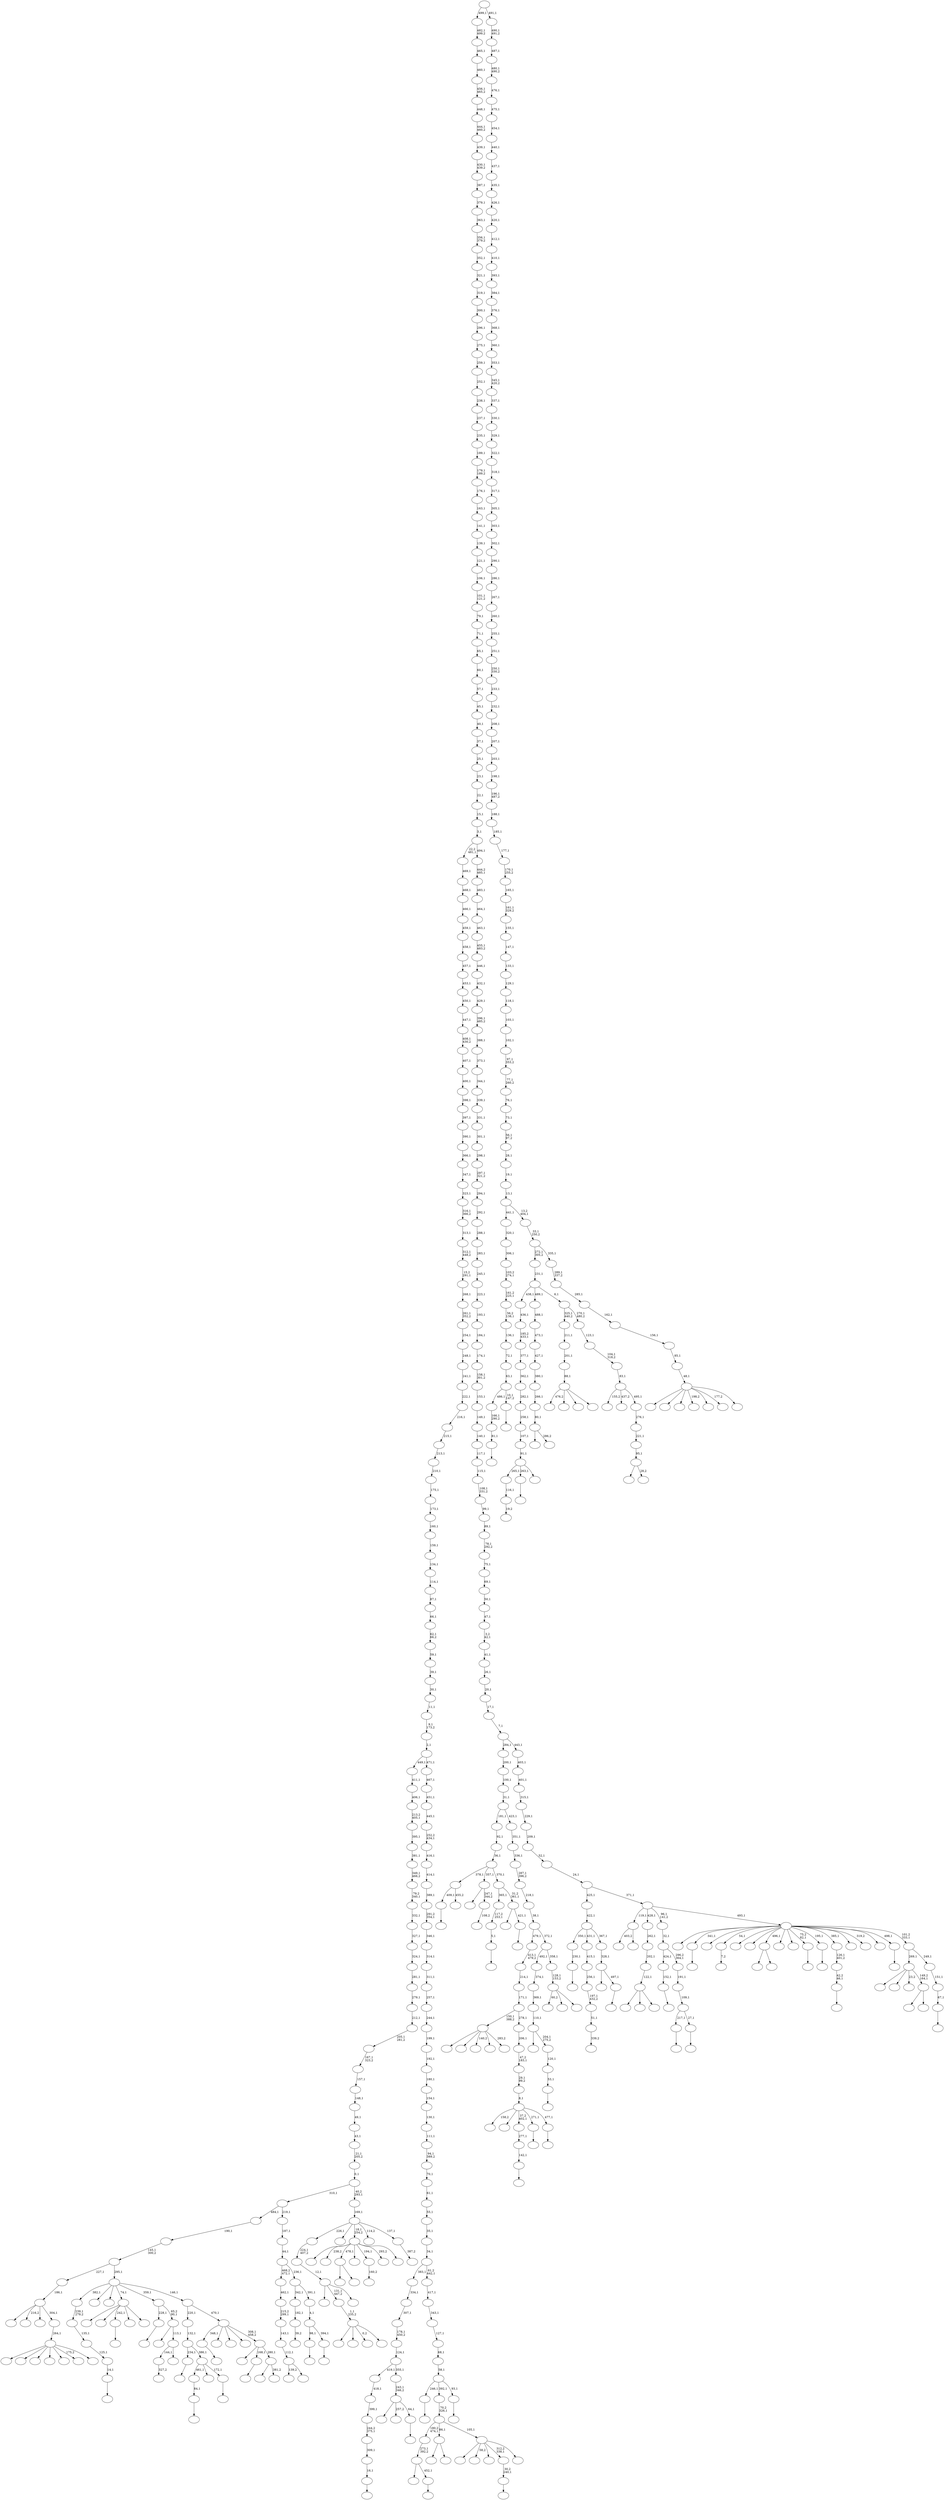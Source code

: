 digraph T {
	650 [label=""]
	649 [label=""]
	648 [label=""]
	647 [label=""]
	646 [label=""]
	645 [label=""]
	644 [label=""]
	643 [label=""]
	642 [label=""]
	641 [label=""]
	640 [label=""]
	639 [label=""]
	638 [label=""]
	637 [label=""]
	636 [label=""]
	635 [label=""]
	634 [label=""]
	633 [label=""]
	632 [label=""]
	631 [label=""]
	630 [label=""]
	629 [label=""]
	628 [label=""]
	627 [label=""]
	626 [label=""]
	625 [label=""]
	624 [label=""]
	623 [label=""]
	622 [label=""]
	621 [label=""]
	620 [label=""]
	619 [label=""]
	618 [label=""]
	617 [label=""]
	616 [label=""]
	615 [label=""]
	614 [label=""]
	613 [label=""]
	612 [label=""]
	611 [label=""]
	610 [label=""]
	609 [label=""]
	608 [label=""]
	607 [label=""]
	606 [label=""]
	605 [label=""]
	604 [label=""]
	603 [label=""]
	602 [label=""]
	601 [label=""]
	600 [label=""]
	599 [label=""]
	598 [label=""]
	597 [label=""]
	596 [label=""]
	595 [label=""]
	594 [label=""]
	593 [label=""]
	592 [label=""]
	591 [label=""]
	590 [label=""]
	589 [label=""]
	588 [label=""]
	587 [label=""]
	586 [label=""]
	585 [label=""]
	584 [label=""]
	583 [label=""]
	582 [label=""]
	581 [label=""]
	580 [label=""]
	579 [label=""]
	578 [label=""]
	577 [label=""]
	576 [label=""]
	575 [label=""]
	574 [label=""]
	573 [label=""]
	572 [label=""]
	571 [label=""]
	570 [label=""]
	569 [label=""]
	568 [label=""]
	567 [label=""]
	566 [label=""]
	565 [label=""]
	564 [label=""]
	563 [label=""]
	562 [label=""]
	561 [label=""]
	560 [label=""]
	559 [label=""]
	558 [label=""]
	557 [label=""]
	556 [label=""]
	555 [label=""]
	554 [label=""]
	553 [label=""]
	552 [label=""]
	551 [label=""]
	550 [label=""]
	549 [label=""]
	548 [label=""]
	547 [label=""]
	546 [label=""]
	545 [label=""]
	544 [label=""]
	543 [label=""]
	542 [label=""]
	541 [label=""]
	540 [label=""]
	539 [label=""]
	538 [label=""]
	537 [label=""]
	536 [label=""]
	535 [label=""]
	534 [label=""]
	533 [label=""]
	532 [label=""]
	531 [label=""]
	530 [label=""]
	529 [label=""]
	528 [label=""]
	527 [label=""]
	526 [label=""]
	525 [label=""]
	524 [label=""]
	523 [label=""]
	522 [label=""]
	521 [label=""]
	520 [label=""]
	519 [label=""]
	518 [label=""]
	517 [label=""]
	516 [label=""]
	515 [label=""]
	514 [label=""]
	513 [label=""]
	512 [label=""]
	511 [label=""]
	510 [label=""]
	509 [label=""]
	508 [label=""]
	507 [label=""]
	506 [label=""]
	505 [label=""]
	504 [label=""]
	503 [label=""]
	502 [label=""]
	501 [label=""]
	500 [label=""]
	499 [label=""]
	498 [label=""]
	497 [label=""]
	496 [label=""]
	495 [label=""]
	494 [label=""]
	493 [label=""]
	492 [label=""]
	491 [label=""]
	490 [label=""]
	489 [label=""]
	488 [label=""]
	487 [label=""]
	486 [label=""]
	485 [label=""]
	484 [label=""]
	483 [label=""]
	482 [label=""]
	481 [label=""]
	480 [label=""]
	479 [label=""]
	478 [label=""]
	477 [label=""]
	476 [label=""]
	475 [label=""]
	474 [label=""]
	473 [label=""]
	472 [label=""]
	471 [label=""]
	470 [label=""]
	469 [label=""]
	468 [label=""]
	467 [label=""]
	466 [label=""]
	465 [label=""]
	464 [label=""]
	463 [label=""]
	462 [label=""]
	461 [label=""]
	460 [label=""]
	459 [label=""]
	458 [label=""]
	457 [label=""]
	456 [label=""]
	455 [label=""]
	454 [label=""]
	453 [label=""]
	452 [label=""]
	451 [label=""]
	450 [label=""]
	449 [label=""]
	448 [label=""]
	447 [label=""]
	446 [label=""]
	445 [label=""]
	444 [label=""]
	443 [label=""]
	442 [label=""]
	441 [label=""]
	440 [label=""]
	439 [label=""]
	438 [label=""]
	437 [label=""]
	436 [label=""]
	435 [label=""]
	434 [label=""]
	433 [label=""]
	432 [label=""]
	431 [label=""]
	430 [label=""]
	429 [label=""]
	428 [label=""]
	427 [label=""]
	426 [label=""]
	425 [label=""]
	424 [label=""]
	423 [label=""]
	422 [label=""]
	421 [label=""]
	420 [label=""]
	419 [label=""]
	418 [label=""]
	417 [label=""]
	416 [label=""]
	415 [label=""]
	414 [label=""]
	413 [label=""]
	412 [label=""]
	411 [label=""]
	410 [label=""]
	409 [label=""]
	408 [label=""]
	407 [label=""]
	406 [label=""]
	405 [label=""]
	404 [label=""]
	403 [label=""]
	402 [label=""]
	401 [label=""]
	400 [label=""]
	399 [label=""]
	398 [label=""]
	397 [label=""]
	396 [label=""]
	395 [label=""]
	394 [label=""]
	393 [label=""]
	392 [label=""]
	391 [label=""]
	390 [label=""]
	389 [label=""]
	388 [label=""]
	387 [label=""]
	386 [label=""]
	385 [label=""]
	384 [label=""]
	383 [label=""]
	382 [label=""]
	381 [label=""]
	380 [label=""]
	379 [label=""]
	378 [label=""]
	377 [label=""]
	376 [label=""]
	375 [label=""]
	374 [label=""]
	373 [label=""]
	372 [label=""]
	371 [label=""]
	370 [label=""]
	369 [label=""]
	368 [label=""]
	367 [label=""]
	366 [label=""]
	365 [label=""]
	364 [label=""]
	363 [label=""]
	362 [label=""]
	361 [label=""]
	360 [label=""]
	359 [label=""]
	358 [label=""]
	357 [label=""]
	356 [label=""]
	355 [label=""]
	354 [label=""]
	353 [label=""]
	352 [label=""]
	351 [label=""]
	350 [label=""]
	349 [label=""]
	348 [label=""]
	347 [label=""]
	346 [label=""]
	345 [label=""]
	344 [label=""]
	343 [label=""]
	342 [label=""]
	341 [label=""]
	340 [label=""]
	339 [label=""]
	338 [label=""]
	337 [label=""]
	336 [label=""]
	335 [label=""]
	334 [label=""]
	333 [label=""]
	332 [label=""]
	331 [label=""]
	330 [label=""]
	329 [label=""]
	328 [label=""]
	327 [label=""]
	326 [label=""]
	325 [label=""]
	324 [label=""]
	323 [label=""]
	322 [label=""]
	321 [label=""]
	320 [label=""]
	319 [label=""]
	318 [label=""]
	317 [label=""]
	316 [label=""]
	315 [label=""]
	314 [label=""]
	313 [label=""]
	312 [label=""]
	311 [label=""]
	310 [label=""]
	309 [label=""]
	308 [label=""]
	307 [label=""]
	306 [label=""]
	305 [label=""]
	304 [label=""]
	303 [label=""]
	302 [label=""]
	301 [label=""]
	300 [label=""]
	299 [label=""]
	298 [label=""]
	297 [label=""]
	296 [label=""]
	295 [label=""]
	294 [label=""]
	293 [label=""]
	292 [label=""]
	291 [label=""]
	290 [label=""]
	289 [label=""]
	288 [label=""]
	287 [label=""]
	286 [label=""]
	285 [label=""]
	284 [label=""]
	283 [label=""]
	282 [label=""]
	281 [label=""]
	280 [label=""]
	279 [label=""]
	278 [label=""]
	277 [label=""]
	276 [label=""]
	275 [label=""]
	274 [label=""]
	273 [label=""]
	272 [label=""]
	271 [label=""]
	270 [label=""]
	269 [label=""]
	268 [label=""]
	267 [label=""]
	266 [label=""]
	265 [label=""]
	264 [label=""]
	263 [label=""]
	262 [label=""]
	261 [label=""]
	260 [label=""]
	259 [label=""]
	258 [label=""]
	257 [label=""]
	256 [label=""]
	255 [label=""]
	254 [label=""]
	253 [label=""]
	252 [label=""]
	251 [label=""]
	250 [label=""]
	249 [label=""]
	248 [label=""]
	247 [label=""]
	246 [label=""]
	245 [label=""]
	244 [label=""]
	243 [label=""]
	242 [label=""]
	241 [label=""]
	240 [label=""]
	239 [label=""]
	238 [label=""]
	237 [label=""]
	236 [label=""]
	235 [label=""]
	234 [label=""]
	233 [label=""]
	232 [label=""]
	231 [label=""]
	230 [label=""]
	229 [label=""]
	228 [label=""]
	227 [label=""]
	226 [label=""]
	225 [label=""]
	224 [label=""]
	223 [label=""]
	222 [label=""]
	221 [label=""]
	220 [label=""]
	219 [label=""]
	218 [label=""]
	217 [label=""]
	216 [label=""]
	215 [label=""]
	214 [label=""]
	213 [label=""]
	212 [label=""]
	211 [label=""]
	210 [label=""]
	209 [label=""]
	208 [label=""]
	207 [label=""]
	206 [label=""]
	205 [label=""]
	204 [label=""]
	203 [label=""]
	202 [label=""]
	201 [label=""]
	200 [label=""]
	199 [label=""]
	198 [label=""]
	197 [label=""]
	196 [label=""]
	195 [label=""]
	194 [label=""]
	193 [label=""]
	192 [label=""]
	191 [label=""]
	190 [label=""]
	189 [label=""]
	188 [label=""]
	187 [label=""]
	186 [label=""]
	185 [label=""]
	184 [label=""]
	183 [label=""]
	182 [label=""]
	181 [label=""]
	180 [label=""]
	179 [label=""]
	178 [label=""]
	177 [label=""]
	176 [label=""]
	175 [label=""]
	174 [label=""]
	173 [label=""]
	172 [label=""]
	171 [label=""]
	170 [label=""]
	169 [label=""]
	168 [label=""]
	167 [label=""]
	166 [label=""]
	165 [label=""]
	164 [label=""]
	163 [label=""]
	162 [label=""]
	161 [label=""]
	160 [label=""]
	159 [label=""]
	158 [label=""]
	157 [label=""]
	156 [label=""]
	155 [label=""]
	154 [label=""]
	153 [label=""]
	152 [label=""]
	151 [label=""]
	150 [label=""]
	149 [label=""]
	148 [label=""]
	147 [label=""]
	146 [label=""]
	145 [label=""]
	144 [label=""]
	143 [label=""]
	142 [label=""]
	141 [label=""]
	140 [label=""]
	139 [label=""]
	138 [label=""]
	137 [label=""]
	136 [label=""]
	135 [label=""]
	134 [label=""]
	133 [label=""]
	132 [label=""]
	131 [label=""]
	130 [label=""]
	129 [label=""]
	128 [label=""]
	127 [label=""]
	126 [label=""]
	125 [label=""]
	124 [label=""]
	123 [label=""]
	122 [label=""]
	121 [label=""]
	120 [label=""]
	119 [label=""]
	118 [label=""]
	117 [label=""]
	116 [label=""]
	115 [label=""]
	114 [label=""]
	113 [label=""]
	112 [label=""]
	111 [label=""]
	110 [label=""]
	109 [label=""]
	108 [label=""]
	107 [label=""]
	106 [label=""]
	105 [label=""]
	104 [label=""]
	103 [label=""]
	102 [label=""]
	101 [label=""]
	100 [label=""]
	99 [label=""]
	98 [label=""]
	97 [label=""]
	96 [label=""]
	95 [label=""]
	94 [label=""]
	93 [label=""]
	92 [label=""]
	91 [label=""]
	90 [label=""]
	89 [label=""]
	88 [label=""]
	87 [label=""]
	86 [label=""]
	85 [label=""]
	84 [label=""]
	83 [label=""]
	82 [label=""]
	81 [label=""]
	80 [label=""]
	79 [label=""]
	78 [label=""]
	77 [label=""]
	76 [label=""]
	75 [label=""]
	74 [label=""]
	73 [label=""]
	72 [label=""]
	71 [label=""]
	70 [label=""]
	69 [label=""]
	68 [label=""]
	67 [label=""]
	66 [label=""]
	65 [label=""]
	64 [label=""]
	63 [label=""]
	62 [label=""]
	61 [label=""]
	60 [label=""]
	59 [label=""]
	58 [label=""]
	57 [label=""]
	56 [label=""]
	55 [label=""]
	54 [label=""]
	53 [label=""]
	52 [label=""]
	51 [label=""]
	50 [label=""]
	49 [label=""]
	48 [label=""]
	47 [label=""]
	46 [label=""]
	45 [label=""]
	44 [label=""]
	43 [label=""]
	42 [label=""]
	41 [label=""]
	40 [label=""]
	39 [label=""]
	38 [label=""]
	37 [label=""]
	36 [label=""]
	35 [label=""]
	34 [label=""]
	33 [label=""]
	32 [label=""]
	31 [label=""]
	30 [label=""]
	29 [label=""]
	28 [label=""]
	27 [label=""]
	26 [label=""]
	25 [label=""]
	24 [label=""]
	23 [label=""]
	22 [label=""]
	21 [label=""]
	20 [label=""]
	19 [label=""]
	18 [label=""]
	17 [label=""]
	16 [label=""]
	15 [label=""]
	14 [label=""]
	13 [label=""]
	12 [label=""]
	11 [label=""]
	10 [label=""]
	9 [label=""]
	8 [label=""]
	7 [label=""]
	6 [label=""]
	5 [label=""]
	4 [label=""]
	3 [label=""]
	2 [label=""]
	1 [label=""]
	0 [label=""]
	648 -> 649 [label=""]
	645 -> 646 [label=""]
	638 -> 639 [label="7,2"]
	633 -> 634 [label="19,2"]
	632 -> 633 [label="116,1"]
	621 -> 622 [label=""]
	620 -> 621 [label="84,1"]
	618 -> 619 [label=""]
	617 -> 618 [label="14,1"]
	616 -> 617 [label="125,1"]
	615 -> 616 [label="135,1"]
	614 -> 615 [label="239,1\n279,2"]
	612 -> 613 [label=""]
	606 -> 607 [label=""]
	605 -> 606 [label="5,1"]
	604 -> 605 [label="117,2\n253,1"]
	600 -> 645 [label="409,1"]
	600 -> 601 [label="455,2"]
	598 -> 631 [label=""]
	598 -> 599 [label=""]
	593 -> 594 [label=""]
	580 -> 581 [label=""]
	577 -> 578 [label=""]
	576 -> 577 [label="142,1"]
	575 -> 576 [label="277,1"]
	571 -> 572 [label=""]
	570 -> 571 [label="16,1"]
	569 -> 570 [label="309,1"]
	568 -> 569 [label="244,2\n375,1"]
	567 -> 568 [label="399,1"]
	566 -> 567 [label="418,1"]
	560 -> 602 [label=""]
	560 -> 596 [label=""]
	560 -> 574 [label="0,2"]
	560 -> 561 [label=""]
	559 -> 560 [label="1,1\n235,2"]
	556 -> 557 [label=""]
	555 -> 556 [label="152,1"]
	553 -> 610 [label="403,2"]
	553 -> 554 [label=""]
	549 -> 550 [label=""]
	545 -> 546 [label=""]
	544 -> 545 [label="230,1"]
	542 -> 543 [label="339,2"]
	541 -> 542 [label="51,1"]
	540 -> 541 [label="197,1\n432,2"]
	539 -> 540 [label="256,1"]
	538 -> 539 [label="415,1"]
	536 -> 537 [label=""]
	535 -> 597 [label=""]
	535 -> 536 [label="452,1"]
	534 -> 535 [label="273,1\n392,2"]
	531 -> 532 [label=""]
	530 -> 531 [label="81,1"]
	529 -> 530 [label="166,1\n290,2"]
	527 -> 528 [label=""]
	524 -> 525 [label=""]
	519 -> 632 [label="265,1"]
	519 -> 549 [label="263,1"]
	519 -> 520 [label=""]
	518 -> 519 [label="91,1"]
	517 -> 518 [label="107,1"]
	516 -> 517 [label="258,1"]
	515 -> 516 [label="282,1"]
	514 -> 515 [label="362,1"]
	513 -> 514 [label="377,1"]
	512 -> 513 [label="185,2\n433,1"]
	511 -> 512 [label="436,1"]
	508 -> 644 [label=""]
	508 -> 509 [label=""]
	506 -> 590 [label=""]
	506 -> 507 [label="286,2"]
	505 -> 506 [label="80,1"]
	504 -> 505 [label="266,1"]
	503 -> 504 [label="380,1"]
	502 -> 503 [label="427,1"]
	501 -> 502 [label="473,1"]
	500 -> 501 [label="488,1"]
	495 -> 496 [label=""]
	494 -> 548 [label=""]
	494 -> 495 [label="497,1"]
	493 -> 494 [label="328,1"]
	492 -> 544 [label="350,1"]
	492 -> 538 [label="431,1"]
	492 -> 493 [label="367,1"]
	491 -> 492 [label="422,1"]
	489 -> 490 [label=""]
	487 -> 637 [label=""]
	487 -> 559 [label="131,1\n447,2"]
	487 -> 488 [label=""]
	486 -> 487 [label="12,1"]
	485 -> 486 [label="224,1\n407,2"]
	482 -> 483 [label="108,2"]
	481 -> 521 [label=""]
	481 -> 482 [label="247,1\n344,2"]
	478 -> 479 [label=""]
	475 -> 476 [label=""]
	472 -> 473 [label="39,2"]
	471 -> 472 [label="182,1"]
	469 -> 636 [label="476,2"]
	469 -> 523 [label=""]
	469 -> 474 [label=""]
	469 -> 470 [label=""]
	468 -> 469 [label="88,1"]
	467 -> 468 [label="201,1"]
	466 -> 467 [label="211,1"]
	463 -> 464 [label="160,2"]
	461 -> 462 [label=""]
	459 -> 460 [label=""]
	458 -> 459 [label="42,2\n46,1"]
	457 -> 458 [label="126,1\n401,2"]
	454 -> 522 [label=""]
	454 -> 455 [label="28,2"]
	453 -> 454 [label="95,1"]
	452 -> 453 [label="221,1"]
	451 -> 452 [label="276,1"]
	450 -> 588 [label="155,2"]
	450 -> 552 [label="437,2"]
	450 -> 451 [label="495,1"]
	449 -> 450 [label="83,1"]
	448 -> 449 [label="104,1\n318,2"]
	447 -> 448 [label="123,1"]
	446 -> 466 [label="325,1\n440,2"]
	446 -> 447 [label="270,1\n480,2"]
	445 -> 511 [label="438,1"]
	445 -> 500 [label="489,1"]
	445 -> 446 [label="6,1"]
	444 -> 445 [label="231,1"]
	442 -> 443 [label=""]
	440 -> 441 [label=""]
	439 -> 609 [label=""]
	439 -> 583 [label="257,2"]
	439 -> 440 [label="64,1"]
	438 -> 439 [label="243,1\n346,2"]
	437 -> 566 [label="419,1"]
	437 -> 438 [label="355,1"]
	436 -> 437 [label="124,1"]
	435 -> 436 [label="178,1\n450,2"]
	434 -> 435 [label="307,1"]
	433 -> 434 [label="334,1"]
	429 -> 629 [label=""]
	429 -> 499 [label=""]
	429 -> 430 [label=""]
	428 -> 429 [label="122,1"]
	427 -> 428 [label="202,1"]
	426 -> 427 [label="262,1"]
	424 -> 425 [label=""]
	421 -> 584 [label=""]
	421 -> 422 [label=""]
	418 -> 547 [label="139,2"]
	418 -> 419 [label=""]
	417 -> 418 [label="112,1"]
	416 -> 417 [label="143,1"]
	415 -> 416 [label="215,2\n299,1"]
	414 -> 415 [label="462,1"]
	412 -> 413 [label=""]
	411 -> 612 [label="217,1"]
	411 -> 412 [label="27,1"]
	410 -> 411 [label="109,1"]
	409 -> 410 [label="191,1"]
	408 -> 555 [label="424,1"]
	408 -> 409 [label="296,2\n364,1"]
	407 -> 408 [label="32,1"]
	405 -> 406 [label=""]
	404 -> 405 [label="30,2\n240,1"]
	399 -> 400 [label=""]
	398 -> 628 [label=""]
	398 -> 399 [label="421,1"]
	397 -> 604 [label="365,1"]
	397 -> 398 [label="31,2\n361,1"]
	396 -> 600 [label="378,1"]
	396 -> 481 [label="357,1"]
	396 -> 397 [label="370,1"]
	395 -> 396 [label="36,1"]
	394 -> 395 [label="92,1"]
	386 -> 387 [label=""]
	385 -> 620 [label="461,1"]
	385 -> 431 [label=""]
	385 -> 386 [label="172,1"]
	384 -> 478 [label="234,1"]
	384 -> 385 [label="386,1"]
	383 -> 384 [label="132,1"]
	381 -> 647 [label=""]
	381 -> 642 [label=""]
	381 -> 551 [label="140,2"]
	381 -> 497 [label=""]
	381 -> 382 [label="283,2"]
	378 -> 379 [label="327,2"]
	376 -> 377 [label=""]
	375 -> 376 [label="53,1"]
	374 -> 375 [label="120,1"]
	373 -> 562 [label=""]
	373 -> 374 [label="204,1\n275,2"]
	372 -> 373 [label="110,1"]
	371 -> 372 [label="369,1"]
	370 -> 371 [label="374,1"]
	368 -> 626 [label=""]
	368 -> 624 [label=""]
	368 -> 563 [label=""]
	368 -> 558 [label=""]
	368 -> 477 [label=""]
	368 -> 389 [label="175,2"]
	368 -> 369 [label=""]
	367 -> 368 [label="264,1"]
	366 -> 641 [label=""]
	366 -> 623 [label="216,2"]
	366 -> 432 [label=""]
	366 -> 367 [label="304,1"]
	365 -> 366 [label="186,1"]
	362 -> 363 [label=""]
	360 -> 627 [label=""]
	360 -> 582 [label=""]
	360 -> 580 [label="242,1"]
	360 -> 465 [label=""]
	360 -> 361 [label=""]
	358 -> 378 [label="144,1"]
	358 -> 359 [label=""]
	357 -> 573 [label=""]
	357 -> 358 [label="113,1"]
	356 -> 442 [label="228,1"]
	356 -> 357 [label="65,2\n90,1"]
	354 -> 608 [label=""]
	354 -> 586 [label="238,2"]
	354 -> 508 [label="478,1"]
	354 -> 484 [label=""]
	354 -> 463 [label="194,1"]
	354 -> 391 [label="293,2"]
	354 -> 355 [label=""]
	352 -> 353 [label=""]
	351 -> 611 [label="158,2"]
	351 -> 595 [label=""]
	351 -> 575 [label="37,2\n402,1"]
	351 -> 424 [label="271,1"]
	351 -> 352 [label="477,1"]
	350 -> 351 [label="8,1"]
	349 -> 350 [label="29,1\n99,2"]
	348 -> 349 [label="47,2\n183,1"]
	347 -> 348 [label="206,1"]
	346 -> 381 [label="150,1\n388,2"]
	346 -> 347 [label="278,1"]
	345 -> 346 [label="171,1"]
	344 -> 345 [label="214,1"]
	343 -> 344 [label="413,1\n479,2"]
	341 -> 589 [label=""]
	341 -> 342 [label="381,2"]
	340 -> 533 [label=""]
	340 -> 524 [label="168,1"]
	340 -> 341 [label="280,1"]
	339 -> 593 [label="348,1"]
	339 -> 591 [label=""]
	339 -> 510 [label=""]
	339 -> 401 [label=""]
	339 -> 340 [label="308,1\n458,2"]
	338 -> 383 [label="220,1"]
	338 -> 339 [label="470,1"]
	337 -> 614 [label="382,1"]
	337 -> 564 [label=""]
	337 -> 498 [label=""]
	337 -> 360 [label="74,1"]
	337 -> 356 [label="359,1"]
	337 -> 338 [label="146,1"]
	336 -> 365 [label="227,1"]
	336 -> 337 [label="295,1"]
	335 -> 336 [label="145,1\n300,2"]
	334 -> 335 [label="190,1"]
	332 -> 585 [label="60,2"]
	332 -> 390 [label=""]
	332 -> 333 [label=""]
	331 -> 332 [label="128,1\n153,2"]
	330 -> 370 [label="492,1"]
	330 -> 331 [label="358,1"]
	329 -> 343 [label="479,1"]
	329 -> 330 [label="372,1"]
	328 -> 329 [label="38,1"]
	327 -> 328 [label="218,1"]
	326 -> 327 [label="287,1\n396,2"]
	325 -> 326 [label="336,1"]
	324 -> 325 [label="351,1"]
	323 -> 394 [label="181,1"]
	323 -> 324 [label="423,1"]
	322 -> 323 [label="31,1"]
	321 -> 322 [label="100,1"]
	320 -> 321 [label="200,1"]
	317 -> 640 [label=""]
	317 -> 579 [label="58,2"]
	317 -> 420 [label=""]
	317 -> 404 [label="312,2\n338,1"]
	317 -> 318 [label=""]
	316 -> 534 [label="180,2\n474,1"]
	316 -> 421 [label="86,1"]
	316 -> 317 [label="105,1"]
	315 -> 316 [label="70,2\n326,1"]
	313 -> 314 [label=""]
	312 -> 527 [label="98,1"]
	312 -> 313 [label="394,1"]
	311 -> 312 [label="4,1"]
	310 -> 471 [label="342,1"]
	310 -> 311 [label="391,1"]
	309 -> 414 [label="468,2\n472,1"]
	309 -> 310 [label="236,1"]
	308 -> 309 [label="44,1"]
	307 -> 308 [label="187,1"]
	306 -> 334 [label="484,1"]
	306 -> 307 [label="219,1"]
	304 -> 305 [label="387,2"]
	303 -> 485 [label="226,1"]
	303 -> 380 [label=""]
	303 -> 354 [label="18,1\n254,2"]
	303 -> 319 [label="114,2"]
	303 -> 304 [label="137,1"]
	302 -> 303 [label="169,1"]
	301 -> 306 [label="310,1"]
	301 -> 302 [label="40,2\n293,1"]
	300 -> 301 [label="0,1"]
	299 -> 300 [label="21,1\n205,2"]
	298 -> 299 [label="43,1"]
	297 -> 298 [label="49,1"]
	296 -> 297 [label="148,1"]
	295 -> 296 [label="157,1"]
	294 -> 295 [label="167,1\n323,2"]
	293 -> 294 [label="205,1\n281,2"]
	292 -> 293 [label="212,1"]
	291 -> 292 [label="279,1"]
	290 -> 291 [label="281,1"]
	289 -> 290 [label="324,1"]
	288 -> 289 [label="327,1"]
	287 -> 288 [label="332,1"]
	286 -> 287 [label="79,2\n340,1"]
	285 -> 286 [label="349,1\n466,2"]
	284 -> 285 [label="381,1"]
	283 -> 284 [label="395,1"]
	282 -> 283 [label="213,2\n405,1"]
	281 -> 282 [label="406,1"]
	280 -> 281 [label="411,1"]
	278 -> 279 [label=""]
	277 -> 489 [label="246,1"]
	277 -> 315 [label="392,1"]
	277 -> 278 [label="93,1"]
	276 -> 277 [label="58,1"]
	275 -> 276 [label="68,1"]
	274 -> 275 [label="127,1"]
	273 -> 274 [label="343,1"]
	272 -> 273 [label="417,1"]
	271 -> 433 [label="383,1"]
	271 -> 272 [label="61,2\n442,1"]
	270 -> 271 [label="34,1"]
	269 -> 270 [label="35,1"]
	268 -> 269 [label="55,1"]
	267 -> 268 [label="61,1"]
	266 -> 267 [label="70,1"]
	265 -> 266 [label="94,1\n389,2"]
	264 -> 265 [label="111,1"]
	263 -> 264 [label="130,1"]
	262 -> 263 [label="154,1"]
	261 -> 262 [label="180,1"]
	260 -> 261 [label="192,1"]
	259 -> 260 [label="199,1"]
	258 -> 259 [label="244,1"]
	257 -> 258 [label="257,1"]
	256 -> 257 [label="311,1"]
	255 -> 256 [label="314,1"]
	254 -> 255 [label="346,1"]
	253 -> 254 [label="291,2\n354,1"]
	252 -> 253 [label="389,1"]
	251 -> 252 [label="414,1"]
	250 -> 251 [label="416,1"]
	249 -> 250 [label="252,2\n434,1"]
	248 -> 249 [label="445,1"]
	247 -> 248 [label="451,1"]
	246 -> 247 [label="467,1"]
	245 -> 280 [label="449,1"]
	245 -> 246 [label="471,1"]
	244 -> 245 [label="2,1"]
	243 -> 244 [label="9,1\n173,2"]
	242 -> 243 [label="11,1"]
	241 -> 242 [label="30,1"]
	240 -> 241 [label="39,1"]
	239 -> 240 [label="59,1"]
	238 -> 239 [label="62,1\n66,2"]
	237 -> 238 [label="66,1"]
	236 -> 237 [label="87,1"]
	235 -> 236 [label="114,1"]
	234 -> 235 [label="134,1"]
	233 -> 234 [label="159,1"]
	232 -> 233 [label="160,1"]
	231 -> 232 [label="173,1"]
	230 -> 231 [label="175,1"]
	229 -> 230 [label="210,1"]
	228 -> 229 [label="213,1"]
	227 -> 228 [label="215,1"]
	226 -> 227 [label="216,1"]
	225 -> 226 [label="222,1"]
	224 -> 225 [label="241,1"]
	223 -> 224 [label="248,1"]
	222 -> 223 [label="254,1"]
	221 -> 222 [label="261,1\n352,2"]
	220 -> 221 [label="268,1"]
	219 -> 220 [label="15,2\n291,1"]
	218 -> 219 [label="312,1\n448,2"]
	217 -> 218 [label="313,1"]
	216 -> 217 [label="316,1\n366,2"]
	215 -> 216 [label="323,1"]
	214 -> 215 [label="347,1"]
	213 -> 214 [label="366,1"]
	212 -> 213 [label="390,1"]
	211 -> 212 [label="397,1"]
	210 -> 211 [label="398,1"]
	209 -> 210 [label="400,1"]
	208 -> 209 [label="407,1"]
	207 -> 208 [label="408,1\n430,2"]
	206 -> 207 [label="447,1"]
	205 -> 206 [label="450,1"]
	204 -> 205 [label="453,1"]
	203 -> 204 [label="457,1"]
	202 -> 203 [label="458,1"]
	201 -> 202 [label="459,1"]
	200 -> 201 [label="466,1"]
	199 -> 200 [label="468,1"]
	198 -> 199 [label="469,1"]
	196 -> 630 [label=""]
	196 -> 197 [label=""]
	195 -> 526 [label=""]
	195 -> 403 [label=""]
	195 -> 364 [label="23,2"]
	195 -> 196 [label="149,2\n164,1"]
	193 -> 194 [label=""]
	192 -> 529 [label="486,1"]
	192 -> 193 [label="10,1\n147,2"]
	191 -> 192 [label="63,1"]
	190 -> 191 [label="72,1"]
	189 -> 190 [label="136,1"]
	188 -> 189 [label="56,2\n138,1"]
	187 -> 188 [label="161,2\n225,1"]
	186 -> 187 [label="103,2\n274,1"]
	185 -> 186 [label="306,1"]
	184 -> 185 [label="320,1"]
	182 -> 183 [label=""]
	181 -> 182 [label="67,1"]
	180 -> 181 [label="151,1"]
	179 -> 195 [label="269,1"]
	179 -> 180 [label="249,1"]
	178 -> 650 [label=""]
	178 -> 648 [label="341,1"]
	178 -> 643 [label=""]
	178 -> 638 [label="54,1"]
	178 -> 625 [label=""]
	178 -> 603 [label=""]
	178 -> 598 [label="496,1"]
	178 -> 587 [label=""]
	178 -> 565 [label=""]
	178 -> 475 [label="75,2\n82,1"]
	178 -> 461 [label="195,1"]
	178 -> 457 [label="385,1"]
	178 -> 423 [label=""]
	178 -> 393 [label="319,2"]
	178 -> 392 [label=""]
	178 -> 362 [label="498,1"]
	178 -> 179 [label="101,2\n333,1"]
	177 -> 553 [label="119,1"]
	177 -> 426 [label="428,1"]
	177 -> 407 [label="96,1\n141,2"]
	177 -> 178 [label="493,1"]
	176 -> 491 [label="425,1"]
	176 -> 177 [label="371,1"]
	175 -> 176 [label="24,1"]
	174 -> 175 [label="52,1"]
	173 -> 174 [label="209,1"]
	172 -> 173 [label="229,1"]
	171 -> 172 [label="315,1"]
	170 -> 171 [label="401,1"]
	169 -> 170 [label="403,1"]
	168 -> 320 [label="284,1"]
	168 -> 169 [label="443,1"]
	167 -> 168 [label="7,1"]
	166 -> 167 [label="17,1"]
	165 -> 166 [label="20,1"]
	164 -> 165 [label="26,1"]
	163 -> 164 [label="41,1"]
	162 -> 163 [label="3,2\n42,1"]
	161 -> 162 [label="47,1"]
	160 -> 161 [label="50,1"]
	159 -> 160 [label="69,1"]
	158 -> 159 [label="75,1"]
	157 -> 158 [label="78,1\n292,2"]
	156 -> 157 [label="89,1"]
	155 -> 156 [label="99,1"]
	154 -> 155 [label="108,1\n331,2"]
	153 -> 154 [label="115,1"]
	152 -> 153 [label="117,1"]
	151 -> 152 [label="140,1"]
	150 -> 151 [label="149,1"]
	149 -> 150 [label="153,1"]
	148 -> 149 [label="158,1\n301,2"]
	147 -> 148 [label="174,1"]
	146 -> 147 [label="184,1"]
	145 -> 146 [label="193,1"]
	144 -> 145 [label="223,1"]
	143 -> 144 [label="245,1"]
	142 -> 143 [label="283,1"]
	141 -> 142 [label="288,1"]
	140 -> 141 [label="292,1"]
	139 -> 140 [label="294,1"]
	138 -> 139 [label="297,1\n321,2"]
	137 -> 138 [label="298,1"]
	136 -> 137 [label="301,1"]
	135 -> 136 [label="331,1"]
	134 -> 135 [label="339,1"]
	133 -> 134 [label="344,1"]
	132 -> 133 [label="373,1"]
	131 -> 132 [label="388,1"]
	130 -> 131 [label="396,1\n485,2"]
	129 -> 130 [label="429,1"]
	128 -> 129 [label="432,1"]
	127 -> 128 [label="446,1"]
	126 -> 127 [label="455,1\n483,2"]
	125 -> 126 [label="463,1"]
	124 -> 125 [label="464,1"]
	123 -> 124 [label="483,1"]
	122 -> 123 [label="444,2\n485,1"]
	121 -> 198 [label="22,2\n481,1"]
	121 -> 122 [label="494,1"]
	120 -> 121 [label="3,1"]
	119 -> 120 [label="15,1"]
	118 -> 119 [label="22,1"]
	117 -> 118 [label="23,1"]
	116 -> 117 [label="25,1"]
	115 -> 116 [label="37,1"]
	114 -> 115 [label="40,1"]
	113 -> 114 [label="45,1"]
	112 -> 113 [label="57,1"]
	111 -> 112 [label="60,1"]
	110 -> 111 [label="65,1"]
	109 -> 110 [label="71,1"]
	108 -> 109 [label="79,1"]
	107 -> 108 [label="101,1\n121,2"]
	106 -> 107 [label="106,1"]
	105 -> 106 [label="121,1"]
	104 -> 105 [label="139,1"]
	103 -> 104 [label="141,1"]
	102 -> 103 [label="163,1"]
	101 -> 102 [label="176,1"]
	100 -> 101 [label="179,1\n189,2"]
	99 -> 100 [label="189,1"]
	98 -> 99 [label="235,1"]
	97 -> 98 [label="237,1"]
	96 -> 97 [label="238,1"]
	95 -> 96 [label="252,1"]
	94 -> 95 [label="259,1"]
	93 -> 94 [label="275,1"]
	92 -> 93 [label="296,1"]
	91 -> 92 [label="300,1"]
	90 -> 91 [label="319,1"]
	89 -> 90 [label="321,1"]
	88 -> 89 [label="352,1"]
	87 -> 88 [label="356,1\n379,2"]
	86 -> 87 [label="363,1"]
	85 -> 86 [label="379,1"]
	84 -> 85 [label="387,1"]
	83 -> 84 [label="430,1\n439,2"]
	82 -> 83 [label="439,1"]
	81 -> 82 [label="444,1\n460,2"]
	80 -> 81 [label="448,1"]
	79 -> 80 [label="456,1\n465,2"]
	78 -> 79 [label="460,1"]
	77 -> 78 [label="465,1"]
	76 -> 77 [label="482,1\n499,2"]
	74 -> 635 [label=""]
	74 -> 592 [label=""]
	74 -> 480 [label=""]
	74 -> 456 [label="198,2"]
	74 -> 402 [label=""]
	74 -> 388 [label="177,2"]
	74 -> 75 [label=""]
	73 -> 74 [label="48,1"]
	72 -> 73 [label="85,1"]
	71 -> 72 [label="156,1"]
	70 -> 71 [label="162,1"]
	69 -> 70 [label="285,1"]
	68 -> 69 [label="289,1\n337,2"]
	67 -> 444 [label="272,1\n305,2"]
	67 -> 68 [label="335,1"]
	66 -> 67 [label="33,1\n250,2"]
	65 -> 184 [label="441,1"]
	65 -> 66 [label="13,2\n404,1"]
	64 -> 65 [label="13,1"]
	63 -> 64 [label="19,1"]
	62 -> 63 [label="28,1"]
	61 -> 62 [label="56,1\n97,2"]
	60 -> 61 [label="73,1"]
	59 -> 60 [label="76,1"]
	58 -> 59 [label="77,1\n260,2"]
	57 -> 58 [label="97,1\n353,2"]
	56 -> 57 [label="102,1"]
	55 -> 56 [label="103,1"]
	54 -> 55 [label="118,1"]
	53 -> 54 [label="129,1"]
	52 -> 53 [label="133,1"]
	51 -> 52 [label="147,1"]
	50 -> 51 [label="155,1"]
	49 -> 50 [label="161,1\n329,2"]
	48 -> 49 [label="165,1"]
	47 -> 48 [label="170,1\n255,2"]
	46 -> 47 [label="177,1"]
	45 -> 46 [label="185,1"]
	44 -> 45 [label="188,1"]
	43 -> 44 [label="196,1\n487,2"]
	42 -> 43 [label="198,1"]
	41 -> 42 [label="203,1"]
	40 -> 41 [label="207,1"]
	39 -> 40 [label="208,1"]
	38 -> 39 [label="232,1"]
	37 -> 38 [label="233,1"]
	36 -> 37 [label="250,1\n330,2"]
	35 -> 36 [label="251,1"]
	34 -> 35 [label="255,1"]
	33 -> 34 [label="260,1"]
	32 -> 33 [label="267,1"]
	31 -> 32 [label="286,1"]
	30 -> 31 [label="290,1"]
	29 -> 30 [label="302,1"]
	28 -> 29 [label="303,1"]
	27 -> 28 [label="305,1"]
	26 -> 27 [label="317,1"]
	25 -> 26 [label="318,1"]
	24 -> 25 [label="322,1"]
	23 -> 24 [label="329,1"]
	22 -> 23 [label="330,1"]
	21 -> 22 [label="337,1"]
	20 -> 21 [label="345,1\n420,2"]
	19 -> 20 [label="353,1"]
	18 -> 19 [label="360,1"]
	17 -> 18 [label="368,1"]
	16 -> 17 [label="376,1"]
	15 -> 16 [label="384,1"]
	14 -> 15 [label="393,1"]
	13 -> 14 [label="410,1"]
	12 -> 13 [label="412,1"]
	11 -> 12 [label="420,1"]
	10 -> 11 [label="426,1"]
	9 -> 10 [label="435,1"]
	8 -> 9 [label="437,1"]
	7 -> 8 [label="440,1"]
	6 -> 7 [label="454,1"]
	5 -> 6 [label="475,1"]
	4 -> 5 [label="476,1"]
	3 -> 4 [label="480,1\n490,2"]
	2 -> 3 [label="487,1"]
	1 -> 2 [label="490,1\n491,2"]
	0 -> 76 [label="499,1"]
	0 -> 1 [label="491,1"]
}
